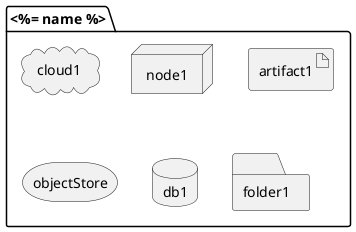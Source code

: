 @startuml

package  "<%= name %>" {
  cloud cloud1
  node node1
  artifact artifact1
  storage objectStore
  database db1
  folder folder1
}

@enduml
